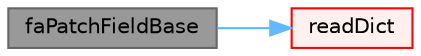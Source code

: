digraph "faPatchFieldBase"
{
 // LATEX_PDF_SIZE
  bgcolor="transparent";
  edge [fontname=Helvetica,fontsize=10,labelfontname=Helvetica,labelfontsize=10];
  node [fontname=Helvetica,fontsize=10,shape=box,height=0.2,width=0.4];
  rankdir="LR";
  Node1 [id="Node000001",label="faPatchFieldBase",height=0.2,width=0.4,color="gray40", fillcolor="grey60", style="filled", fontcolor="black",tooltip=" "];
  Node1 -> Node2 [id="edge1_Node000001_Node000002",color="steelblue1",style="solid",tooltip=" "];
  Node2 [id="Node000002",label="readDict",height=0.2,width=0.4,color="red", fillcolor="#FFF0F0", style="filled",URL="$classFoam_1_1faPatchFieldBase.html#a66b6f5304d5592826c855d45921c13ab",tooltip=" "];
}
